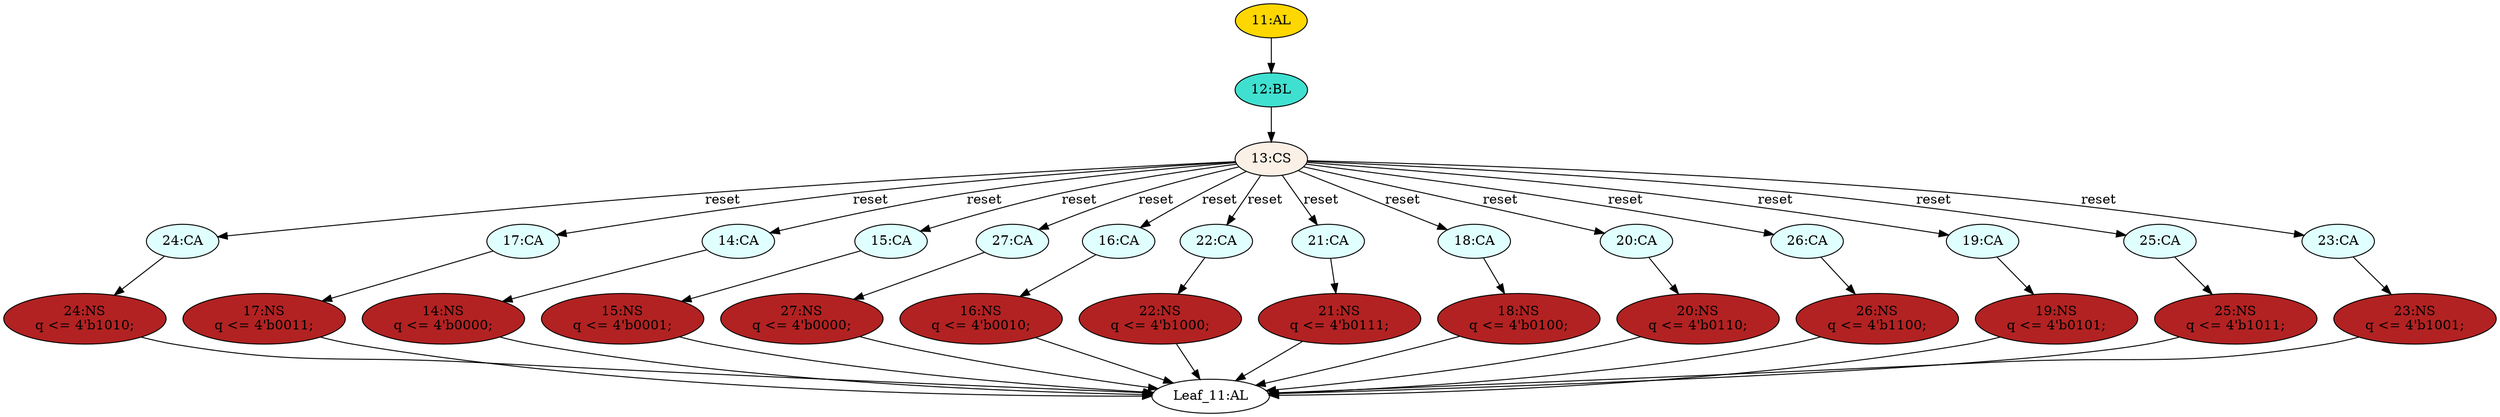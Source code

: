 strict digraph "" {
	node [label="\N"];
	"24:CA"	[ast="<pyverilog.vparser.ast.Case object at 0x7fe2ca78c050>",
		fillcolor=lightcyan,
		label="24:CA",
		statements="[]",
		style=filled,
		typ=Case];
	"24:NS"	[ast="<pyverilog.vparser.ast.NonblockingSubstitution object at 0x7fe2ca78c190>",
		fillcolor=firebrick,
		label="24:NS
q <= 4'b1010;",
		statements="[<pyverilog.vparser.ast.NonblockingSubstitution object at 0x7fe2ca78c190>]",
		style=filled,
		typ=NonblockingSubstitution];
	"24:CA" -> "24:NS"	[cond="[]",
		lineno=None];
	"23:NS"	[ast="<pyverilog.vparser.ast.NonblockingSubstitution object at 0x7fe2ca78c310>",
		fillcolor=firebrick,
		label="23:NS
q <= 4'b1001;",
		statements="[<pyverilog.vparser.ast.NonblockingSubstitution object at 0x7fe2ca78c310>]",
		style=filled,
		typ=NonblockingSubstitution];
	"Leaf_11:AL"	[def_var="['q']",
		label="Leaf_11:AL"];
	"23:NS" -> "Leaf_11:AL"	[cond="[]",
		lineno=None];
	"17:CA"	[ast="<pyverilog.vparser.ast.Case object at 0x7fe2ca78c490>",
		fillcolor=lightcyan,
		label="17:CA",
		statements="[]",
		style=filled,
		typ=Case];
	"17:NS"	[ast="<pyverilog.vparser.ast.NonblockingSubstitution object at 0x7fe2ca78c510>",
		fillcolor=firebrick,
		label="17:NS
q <= 4'b0011;",
		statements="[<pyverilog.vparser.ast.NonblockingSubstitution object at 0x7fe2ca78c510>]",
		style=filled,
		typ=NonblockingSubstitution];
	"17:CA" -> "17:NS"	[cond="[]",
		lineno=None];
	"14:CA"	[ast="<pyverilog.vparser.ast.Case object at 0x7fe2ca78c650>",
		fillcolor=lightcyan,
		label="14:CA",
		statements="[]",
		style=filled,
		typ=Case];
	"14:NS"	[ast="<pyverilog.vparser.ast.NonblockingSubstitution object at 0x7fe2ca78c6d0>",
		fillcolor=firebrick,
		label="14:NS
q <= 4'b0000;",
		statements="[<pyverilog.vparser.ast.NonblockingSubstitution object at 0x7fe2ca78c6d0>]",
		style=filled,
		typ=NonblockingSubstitution];
	"14:CA" -> "14:NS"	[cond="[]",
		lineno=None];
	"19:NS"	[ast="<pyverilog.vparser.ast.NonblockingSubstitution object at 0x7fe2ca78c850>",
		fillcolor=firebrick,
		label="19:NS
q <= 4'b0101;",
		statements="[<pyverilog.vparser.ast.NonblockingSubstitution object at 0x7fe2ca78c850>]",
		style=filled,
		typ=NonblockingSubstitution];
	"19:NS" -> "Leaf_11:AL"	[cond="[]",
		lineno=None];
	"12:BL"	[ast="<pyverilog.vparser.ast.Block object at 0x7fe2ca78c990>",
		fillcolor=turquoise,
		label="12:BL",
		statements="[]",
		style=filled,
		typ=Block];
	"13:CS"	[ast="<pyverilog.vparser.ast.CaseStatement object at 0x7fe2ca78c9d0>",
		fillcolor=linen,
		label="13:CS",
		statements="[]",
		style=filled,
		typ=CaseStatement];
	"12:BL" -> "13:CS"	[cond="[]",
		lineno=None];
	"20:NS"	[ast="<pyverilog.vparser.ast.NonblockingSubstitution object at 0x7fe2ca786210>",
		fillcolor=firebrick,
		label="20:NS
q <= 4'b0110;",
		statements="[<pyverilog.vparser.ast.NonblockingSubstitution object at 0x7fe2ca786210>]",
		style=filled,
		typ=NonblockingSubstitution];
	"20:NS" -> "Leaf_11:AL"	[cond="[]",
		lineno=None];
	"15:CA"	[ast="<pyverilog.vparser.ast.Case object at 0x7fe2ca78ca90>",
		fillcolor=lightcyan,
		label="15:CA",
		statements="[]",
		style=filled,
		typ=Case];
	"15:NS"	[ast="<pyverilog.vparser.ast.NonblockingSubstitution object at 0x7fe2ca78cb10>",
		fillcolor=firebrick,
		label="15:NS
q <= 4'b0001;",
		statements="[<pyverilog.vparser.ast.NonblockingSubstitution object at 0x7fe2ca78cb10>]",
		style=filled,
		typ=NonblockingSubstitution];
	"15:CA" -> "15:NS"	[cond="[]",
		lineno=None];
	"26:NS"	[ast="<pyverilog.vparser.ast.NonblockingSubstitution object at 0x7fe2ca786a50>",
		fillcolor=firebrick,
		label="26:NS
q <= 4'b1100;",
		statements="[<pyverilog.vparser.ast.NonblockingSubstitution object at 0x7fe2ca786a50>]",
		style=filled,
		typ=NonblockingSubstitution];
	"26:NS" -> "Leaf_11:AL"	[cond="[]",
		lineno=None];
	"27:CA"	[ast="<pyverilog.vparser.ast.Case object at 0x7fe2ca786bd0>",
		fillcolor=lightcyan,
		label="27:CA",
		statements="[]",
		style=filled,
		typ=Case];
	"27:NS"	[ast="<pyverilog.vparser.ast.NonblockingSubstitution object at 0x7fe2ca786c10>",
		fillcolor=firebrick,
		label="27:NS
q <= 4'b0000;",
		statements="[<pyverilog.vparser.ast.NonblockingSubstitution object at 0x7fe2ca786c10>]",
		style=filled,
		typ=NonblockingSubstitution];
	"27:CA" -> "27:NS"	[cond="[]",
		lineno=None];
	"18:NS"	[ast="<pyverilog.vparser.ast.NonblockingSubstitution object at 0x7fe2ca78cf10>",
		fillcolor=firebrick,
		label="18:NS
q <= 4'b0100;",
		statements="[<pyverilog.vparser.ast.NonblockingSubstitution object at 0x7fe2ca78cf10>]",
		style=filled,
		typ=NonblockingSubstitution];
	"18:NS" -> "Leaf_11:AL"	[cond="[]",
		lineno=None];
	"16:CA"	[ast="<pyverilog.vparser.ast.Case object at 0x7fe2ca78cc90>",
		fillcolor=lightcyan,
		label="16:CA",
		statements="[]",
		style=filled,
		typ=Case];
	"16:NS"	[ast="<pyverilog.vparser.ast.NonblockingSubstitution object at 0x7fe2ca78cd10>",
		fillcolor=firebrick,
		label="16:NS
q <= 4'b0010;",
		statements="[<pyverilog.vparser.ast.NonblockingSubstitution object at 0x7fe2ca78cd10>]",
		style=filled,
		typ=NonblockingSubstitution];
	"16:CA" -> "16:NS"	[cond="[]",
		lineno=None];
	"13:CS" -> "24:CA"	[cond="['reset']",
		label=reset,
		lineno=13];
	"13:CS" -> "17:CA"	[cond="['reset']",
		label=reset,
		lineno=13];
	"13:CS" -> "14:CA"	[cond="['reset']",
		label=reset,
		lineno=13];
	"13:CS" -> "15:CA"	[cond="['reset']",
		label=reset,
		lineno=13];
	"13:CS" -> "27:CA"	[cond="['reset']",
		label=reset,
		lineno=13];
	"13:CS" -> "16:CA"	[cond="['reset']",
		label=reset,
		lineno=13];
	"22:CA"	[ast="<pyverilog.vparser.ast.Case object at 0x7fe2ca786510>",
		fillcolor=lightcyan,
		label="22:CA",
		statements="[]",
		style=filled,
		typ=Case];
	"13:CS" -> "22:CA"	[cond="['reset']",
		label=reset,
		lineno=13];
	"21:CA"	[ast="<pyverilog.vparser.ast.Case object at 0x7fe2ca7987d0>",
		fillcolor=lightcyan,
		label="21:CA",
		statements="[]",
		style=filled,
		typ=Case];
	"13:CS" -> "21:CA"	[cond="['reset']",
		label=reset,
		lineno=13];
	"18:CA"	[ast="<pyverilog.vparser.ast.Case object at 0x7fe2ca78ce90>",
		fillcolor=lightcyan,
		label="18:CA",
		statements="[]",
		style=filled,
		typ=Case];
	"13:CS" -> "18:CA"	[cond="['reset']",
		label=reset,
		lineno=13];
	"20:CA"	[ast="<pyverilog.vparser.ast.Case object at 0x7fe2ca786190>",
		fillcolor=lightcyan,
		label="20:CA",
		statements="[]",
		style=filled,
		typ=Case];
	"13:CS" -> "20:CA"	[cond="['reset']",
		label=reset,
		lineno=13];
	"26:CA"	[ast="<pyverilog.vparser.ast.Case object at 0x7fe2ca7869d0>",
		fillcolor=lightcyan,
		label="26:CA",
		statements="[]",
		style=filled,
		typ=Case];
	"13:CS" -> "26:CA"	[cond="['reset']",
		label=reset,
		lineno=13];
	"19:CA"	[ast="<pyverilog.vparser.ast.Case object at 0x7fe2ca7860d0>",
		fillcolor=lightcyan,
		label="19:CA",
		statements="[]",
		style=filled,
		typ=Case];
	"13:CS" -> "19:CA"	[cond="['reset']",
		label=reset,
		lineno=13];
	"25:CA"	[ast="<pyverilog.vparser.ast.Case object at 0x7fe2ca7867d0>",
		fillcolor=lightcyan,
		label="25:CA",
		statements="[]",
		style=filled,
		typ=Case];
	"13:CS" -> "25:CA"	[cond="['reset']",
		label=reset,
		lineno=13];
	"23:CA"	[ast="<pyverilog.vparser.ast.Case object at 0x7fe2ca786710>",
		fillcolor=lightcyan,
		label="23:CA",
		statements="[]",
		style=filled,
		typ=Case];
	"13:CS" -> "23:CA"	[cond="['reset']",
		label=reset,
		lineno=13];
	"22:NS"	[ast="<pyverilog.vparser.ast.NonblockingSubstitution object at 0x7fe2ca786590>",
		fillcolor=firebrick,
		label="22:NS
q <= 4'b1000;",
		statements="[<pyverilog.vparser.ast.NonblockingSubstitution object at 0x7fe2ca786590>]",
		style=filled,
		typ=NonblockingSubstitution];
	"22:NS" -> "Leaf_11:AL"	[cond="[]",
		lineno=None];
	"25:NS"	[ast="<pyverilog.vparser.ast.NonblockingSubstitution object at 0x7fe2ca786850>",
		fillcolor=firebrick,
		label="25:NS
q <= 4'b1011;",
		statements="[<pyverilog.vparser.ast.NonblockingSubstitution object at 0x7fe2ca786850>]",
		style=filled,
		typ=NonblockingSubstitution];
	"25:NS" -> "Leaf_11:AL"	[cond="[]",
		lineno=None];
	"11:AL"	[ast="<pyverilog.vparser.ast.Always object at 0x7fe2ca786dd0>",
		clk_sens=True,
		fillcolor=gold,
		label="11:AL",
		sens="['clk']",
		statements="[]",
		style=filled,
		typ=Always,
		use_var="['reset']"];
	"11:AL" -> "12:BL"	[cond="[]",
		lineno=None];
	"14:NS" -> "Leaf_11:AL"	[cond="[]",
		lineno=None];
	"16:NS" -> "Leaf_11:AL"	[cond="[]",
		lineno=None];
	"22:CA" -> "22:NS"	[cond="[]",
		lineno=None];
	"21:NS"	[ast="<pyverilog.vparser.ast.NonblockingSubstitution object at 0x7fe2ca786390>",
		fillcolor=firebrick,
		label="21:NS
q <= 4'b0111;",
		statements="[<pyverilog.vparser.ast.NonblockingSubstitution object at 0x7fe2ca786390>]",
		style=filled,
		typ=NonblockingSubstitution];
	"21:CA" -> "21:NS"	[cond="[]",
		lineno=None];
	"18:CA" -> "18:NS"	[cond="[]",
		lineno=None];
	"15:NS" -> "Leaf_11:AL"	[cond="[]",
		lineno=None];
	"20:CA" -> "20:NS"	[cond="[]",
		lineno=None];
	"24:NS" -> "Leaf_11:AL"	[cond="[]",
		lineno=None];
	"27:NS" -> "Leaf_11:AL"	[cond="[]",
		lineno=None];
	"26:CA" -> "26:NS"	[cond="[]",
		lineno=None];
	"19:CA" -> "19:NS"	[cond="[]",
		lineno=None];
	"25:CA" -> "25:NS"	[cond="[]",
		lineno=None];
	"23:CA" -> "23:NS"	[cond="[]",
		lineno=None];
	"17:NS" -> "Leaf_11:AL"	[cond="[]",
		lineno=None];
	"21:NS" -> "Leaf_11:AL"	[cond="[]",
		lineno=None];
}
